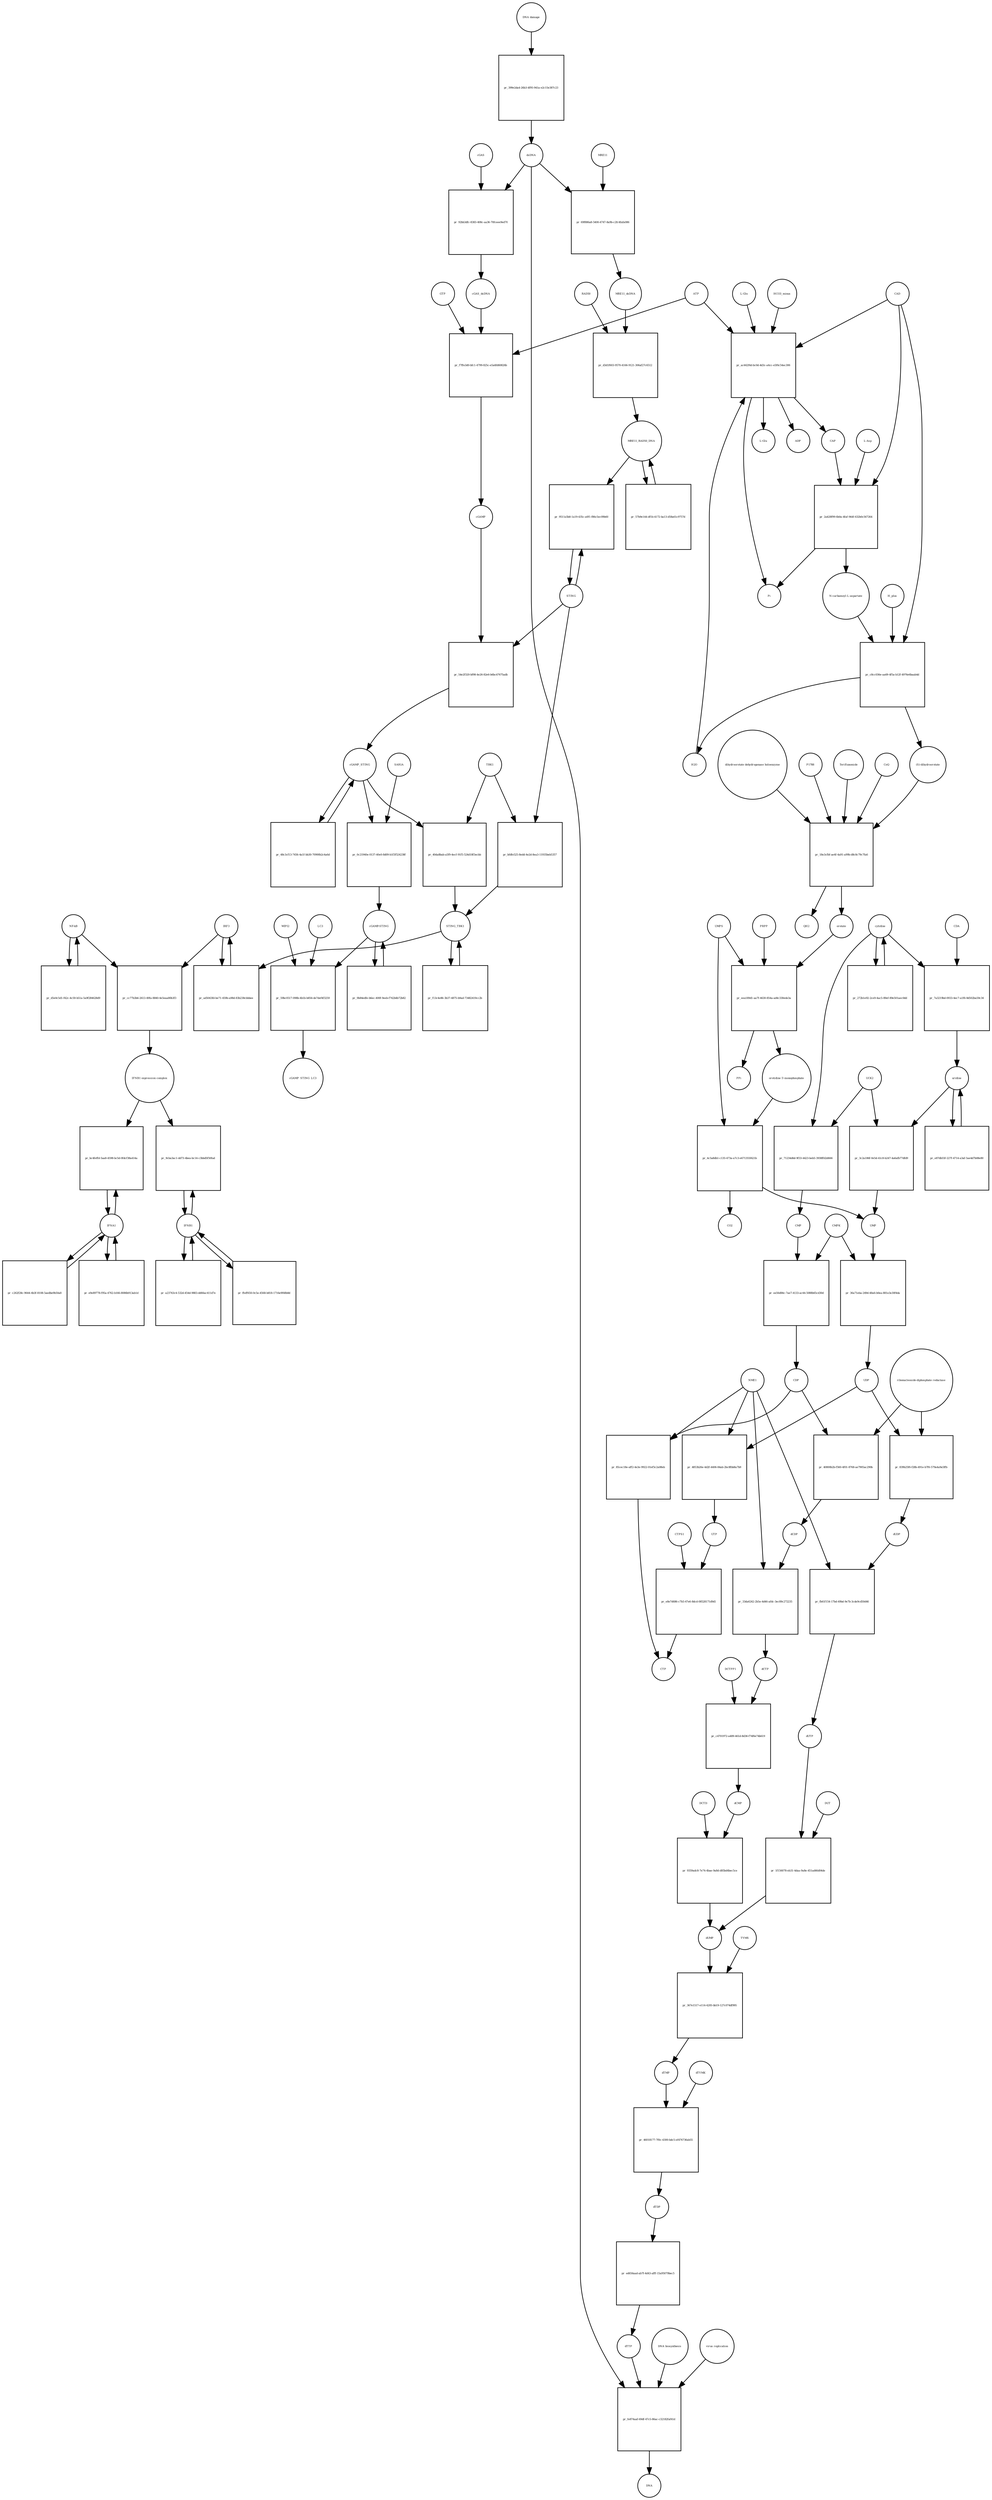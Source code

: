 strict digraph  {
"NF-kB" [annotation="urn_miriam_obo.go_GO%3A0071159", bipartite=0, cls=complex, fontsize=4, label="NF-kB", shape=circle];
"pr_cc77b3b6-2613-49fa-8840-4e5eaa80b3f3" [annotation="", bipartite=1, cls=process, fontsize=4, label="pr_cc77b3b6-2613-49fa-8840-4e5eaa80b3f3", shape=square];
"IFNB1 expression complex" [annotation="", bipartite=0, cls=complex, fontsize=4, label="IFNB1 expression complex", shape=circle];
IRF3 [annotation="urn_miriam_hgnc_6118|urn_miriam_uniprot_Q14653|urn_miriam_ensembl_ENSG00000126456|urn_miriam_refseq_NM_001571|urn_miriam_hgnc.symbol_IRF3|urn_miriam_ncbigene_3661", bipartite=0, cls="macromolecule multimer", fontsize=4, label=IRF3, shape=circle];
dCDP [annotation="urn_miriam_obo.chebi_CHEBI%3A28846", bipartite=0, cls="simple chemical", fontsize=4, label=dCDP, shape=circle];
"pr_33da6242-2b5e-4d46-afdc-3ec89c272235" [annotation="", bipartite=1, cls=process, fontsize=4, label="pr_33da6242-2b5e-4d46-afdc-3ec89c272235", shape=square];
dCTP [annotation="urn_miriam_obo.chebi_CHEBI%3A16311", bipartite=0, cls="simple chemical", fontsize=4, label=dCTP, shape=circle];
NME1 [annotation="urn_miriam_uniprot_P15531|urn_miriam_hgnc_7849", bipartite=0, cls=macromolecule, fontsize=4, label=NME1, shape=circle];
uridine [annotation="urn_miriam_obo.chebi_CHEBI%3A16704", bipartite=0, cls="simple chemical", fontsize=4, label=uridine, shape=circle];
"pr_3c2a186f-0e5d-41c8-b247-4a6afb77dfd9" [annotation="", bipartite=1, cls=process, fontsize=4, label="pr_3c2a186f-0e5d-41c8-b247-4a6afb77dfd9", shape=square];
UMP [annotation="urn_miriam_obo.chebi_CHEBI%3A57865", bipartite=0, cls="simple chemical", fontsize=4, label=UMP, shape=circle];
UCK2 [annotation="urn_miriam_uniprot_Q9HA47|urn_miriam_hgnc_HGNC%3A12562", bipartite=0, cls=macromolecule, fontsize=4, label=UCK2, shape=circle];
"orotidine 5'-monophosphate" [annotation="urn_miriam_obo.chebi_CHEBI%3A15842", bipartite=0, cls="simple chemical", fontsize=4, label="orotidine 5'-monophosphate", shape=circle];
"pr_4c5a8db1-c135-473a-a7c3-e671355f421b" [annotation="", bipartite=1, cls=process, fontsize=4, label="pr_4c5a8db1-c135-473a-a7c3-e671355f421b", shape=square];
UMPS [annotation="urn_miriam_ncbigene_7372|urn_miriam_refseq_NM_000373|urn_miriam_hgnc.symbol_UMPS|urn_miriam_hgnc_12563|urn_miriam_ensembl_ENSG00000114491|urn_miriam_uniprot_P11172", bipartite=0, cls="macromolecule multimer", fontsize=4, label=UMPS, shape=circle];
CO2 [annotation="urn_miriam_obo.chebi_CHEBI%3A16526", bipartite=0, cls="simple chemical", fontsize=4, label=CO2, shape=circle];
UTP [annotation="urn_miriam_obo.chebi_CHEBI%3A15713", bipartite=0, cls="simple chemical", fontsize=4, label=UTP, shape=circle];
"pr_e8e7d686-c7b5-47e6-8dcd-08528171d9d1" [annotation="", bipartite=1, cls=process, fontsize=4, label="pr_e8e7d686-c7b5-47e6-8dcd-08528171d9d1", shape=square];
CTP [annotation="urn_miriam_obo.chebi_CHEBI%3A17677", bipartite=0, cls="simple chemical", fontsize=4, label=CTP, shape=circle];
CTPS1 [annotation="urn_miriam_hgnc_HGNC%3A2519|urn_miriam_uniprot_P17812", bipartite=0, cls=macromolecule, fontsize=4, label=CTPS1, shape=circle];
UDP [annotation="urn_miriam_obo.chebi_CHEBI%3A17659", bipartite=0, cls="simple chemical", fontsize=4, label=UDP, shape=circle];
"pr_839b25f6-f28b-491e-b7f6-579a4a9a5ffb" [annotation="", bipartite=1, cls=process, fontsize=4, label="pr_839b25f6-f28b-491e-b7f6-579a4a9a5ffb", shape=square];
dUDP [annotation="urn_miriam_obo.chebi_CHEBI%3A28850", bipartite=0, cls="simple chemical", fontsize=4, label=dUDP, shape=circle];
"ribonucleoside-diphosphate reductase" [annotation="urn_miriam_brenda_1.17.4.1|urn_miriam_obo.go_GO%3A0005971", bipartite=0, cls=complex, fontsize=4, label="ribonucleoside-diphosphate reductase", shape=circle];
IFNB1 [annotation="urn_miriam_ensembl_ENSG00000171855|urn_miriam_hgnc.symbol_IFNB1|urn_miriam_hgnc_5434|urn_miriam_uniprot_P01574|urn_miriam_refseq_NM_002176|urn_miriam_ncbigene_3456", bipartite=0, cls=macromolecule, fontsize=4, label=IFNB1, shape=circle];
"pr_9cba3ac1-dd73-4bea-bc14-c3bbd5f50fad" [annotation="", bipartite=1, cls=process, fontsize=4, label="pr_9cba3ac1-dd73-4bea-bc14-c3bbd5f50fad", shape=square];
"pr_36a71eba-249d-48a6-b0ea-881e3e30f4da" [annotation="", bipartite=1, cls=process, fontsize=4, label="pr_36a71eba-249d-48a6-b0ea-881e3e30f4da", shape=square];
CMPK [annotation="urn_miriam_uniprot_P30085|urn_miriam_hgnc_HGNC%3A18170", bipartite=0, cls=macromolecule, fontsize=4, label=CMPK, shape=circle];
"cGAMP-STING" [annotation="", bipartite=0, cls=complex, fontsize=4, label="cGAMP-STING", shape=circle];
"pr_9b84edfe-b6ec-400f-9eeb-f742b4b72b82" [annotation="", bipartite=1, cls=process, fontsize=4, label="pr_9b84edfe-b6ec-400f-9eeb-f742b4b72b82", shape=square];
IFNA1 [annotation="urn_miriam_hgnc.symbol_IFNA1|urn_miriam_ncbigene_3439|urn_miriam_refseq_NM_024013|urn_miriam_uniprot_P01562|urn_miriam_hgnc_5417|urn_miriam_ensembl_ENSG00000197919", bipartite=0, cls=macromolecule, fontsize=4, label=IFNA1, shape=circle];
"pr_bc4feffd-5aa8-4598-bc5d-0fdcf38a414a" [annotation="", bipartite=1, cls=process, fontsize=4, label="pr_bc4feffd-5aa8-4598-bc5d-0fdcf38a414a", shape=square];
"pr_e87db55f-227f-4714-a3af-5ae4d7b08e80" [annotation="", bipartite=1, cls=process, fontsize=4, label="pr_e87db55f-227f-4714-a3af-5ae4d7b08e80", shape=square];
CDP [annotation="urn_miriam_obo.chebi_CHEBI%3A17239", bipartite=0, cls="simple chemical", fontsize=4, label=CDP, shape=circle];
"pr_40800b2b-f560-4f01-8768-ae7905ac290b" [annotation="", bipartite=1, cls=process, fontsize=4, label="pr_40800b2b-f560-4f01-8768-ae7905ac290b", shape=square];
"pr_85cec18e-aff2-4e3e-9922-01ef5c2a08eb" [annotation="", bipartite=1, cls=process, fontsize=4, label="pr_85cec18e-aff2-4e3e-9922-01ef5c2a08eb", shape=square];
dTDP [annotation="urn_miriam_obo.chebi_CHEBI%3A18075", bipartite=0, cls="simple chemical", fontsize=4, label=dTDP, shape=circle];
"pr_ed656aad-ab7f-4d43-afff-15a95079bec5" [annotation="", bipartite=1, cls=process, fontsize=4, label="pr_ed656aad-ab7f-4d43-afff-15a95079bec5", shape=square];
dTTP [annotation="urn_miriam_obo.chebi_CHEBI%3A18077", bipartite=0, cls="simple chemical", fontsize=4, label=dTTP, shape=circle];
CMP [annotation="urn_miriam_obo.chebi_CHEBI%3A17361", bipartite=0, cls="simple chemical", fontsize=4, label=CMP, shape=circle];
"pr_ee56d84c-7ae7-4133-ac44-5088b65cd30d" [annotation="", bipartite=1, cls=process, fontsize=4, label="pr_ee56d84c-7ae7-4133-ac44-5088b65cd30d", shape=square];
dUMP [annotation="urn_miriam_obo.chebi_CHEBI%3A17622", bipartite=0, cls="simple chemical", fontsize=4, label=dUMP, shape=circle];
"pr_367e1517-e114-4205-bb19-127c074df995" [annotation="", bipartite=1, cls=process, fontsize=4, label="pr_367e1517-e114-4205-bb19-127c074df995", shape=square];
dTMP [annotation="urn_miriam_obo.chebi_CHEBI%3A17013", bipartite=0, cls="simple chemical", fontsize=4, label=dTMP, shape=circle];
TYMS [annotation="urn_miriam_uniprot_P04818|urn_miriam_hgnc_HGNC%3A12441", bipartite=0, cls=macromolecule, fontsize=4, label=TYMS, shape=circle];
dsDNA [annotation="urn_miriam_obo.chebi_CHEBI%3A75909", bipartite=0, cls="simple chemical", fontsize=4, label=dsDNA, shape=circle];
"pr_fe874aaf-69df-47c5-86ac-c32182faf41d" [annotation="", bipartite=1, cls=process, fontsize=4, label="pr_fe874aaf-69df-47c5-86ac-c32182faf41d", shape=square];
DNA [annotation="", bipartite=0, cls="nucleic acid feature", fontsize=4, label=DNA, shape=circle];
"DNA biosynthesis" [annotation="urn_miriam_obo.go_GO%3A0071897", bipartite=0, cls=phenotype, fontsize=4, label="DNA biosynthesis", shape=circle];
"virus replication" [annotation="urn_miriam_obo.go_GO%3A0019079", bipartite=0, cls=phenotype, fontsize=4, label="virus replication", shape=circle];
MRE11_RAD50_DNA [annotation="", bipartite=0, cls=complex, fontsize=4, label=MRE11_RAD50_DNA, shape=circle];
"pr_57b9e144-df1b-4172-ba13-d58a61c9757d" [annotation="", bipartite=1, cls=process, fontsize=4, label="pr_57b9e144-df1b-4172-ba13-d58a61c9757d", shape=square];
"pr_c4701972-a489-461d-8d36-f74f6e74b619" [annotation="", bipartite=1, cls=process, fontsize=4, label="pr_c4701972-a489-461d-8d36-f74f6e74b619", shape=square];
dCMP [annotation="urn_miriam_obo.chebi_CHEBI%3A15918", bipartite=0, cls="simple chemical", fontsize=4, label=dCMP, shape=circle];
DCTPP1 [annotation="urn_miriam_uniprot_Q9H773|urn_miriam_hgnc_HGNC%3A28777", bipartite=0, cls=macromolecule, fontsize=4, label=DCTPP1, shape=circle];
"pr_ffeff650-0c5e-4568-b818-1716e9f48b8d" [annotation="", bipartite=1, cls=process, fontsize=4, label="pr_ffeff650-0c5e-4568-b818-1716e9f48b8d", shape=square];
"pr_a23743c4-532d-454d-9883-dd66ac411d7e" [annotation="", bipartite=1, cls=process, fontsize=4, label="pr_a23743c4-532d-454d-9883-dd66ac411d7e", shape=square];
ATP [annotation="urn_miriam_obo.chebi_CHEBI%3A15422", bipartite=0, cls="simple chemical", fontsize=4, label=ATP, shape=circle];
"pr_f7ffe3d0-bfc1-4799-825c-e5a6fd60826b" [annotation="", bipartite=1, cls=process, fontsize=4, label="pr_f7ffe3d0-bfc1-4799-825c-e5a6fd60826b", shape=square];
GTP [annotation="urn_miriam_obo.chebi_CHEBI%3A15996", bipartite=0, cls="simple chemical", fontsize=4, label=GTP, shape=circle];
cGAMP [annotation="urn_miriam_obo.chebi_CHEBI%3A75947", bipartite=0, cls="simple chemical", fontsize=4, label=cGAMP, shape=circle];
cGAS_dsDNA [annotation=urn_miriam_pubmed_28363908, bipartite=0, cls=complex, fontsize=4, label=cGAS_dsDNA, shape=circle];
cytidine [annotation="urn_miriam_obo.chebi_CHEBI%3A17562", bipartite=0, cls="simple chemical", fontsize=4, label=cytidine, shape=circle];
"pr_71234d6d-9f33-4423-beb5-3938ffd2d666" [annotation="", bipartite=1, cls=process, fontsize=4, label="pr_71234d6d-9f33-4423-beb5-3938ffd2d666", shape=square];
"pr_54e2f320-bf98-4e26-82e6-b6bc47675adb" [annotation="", bipartite=1, cls=process, fontsize=4, label="pr_54e2f320-bf98-4e26-82e6-b6bc47675adb", shape=square];
STING [annotation=urn_miriam_uniprot_Q86WV6, bipartite=0, cls="macromolecule multimer", fontsize=4, label=STING, shape=circle];
cGAMP_STING [annotation="urn_miriam_obo.go_GO%3A1990231", bipartite=0, cls=complex, fontsize=4, label=cGAMP_STING, shape=circle];
"L-Gln" [annotation="urn_miriam_obo.chebi_CHEBI%3A18050", bipartite=0, cls="simple chemical", fontsize=4, label="L-Gln", shape=circle];
"pr_ac442f4d-bc0d-4d3c-a4cc-e5f6c54ec306" [annotation="", bipartite=1, cls=process, fontsize=4, label="pr_ac442f4d-bc0d-4d3c-a4cc-e5f6c54ec306", shape=square];
CAP [annotation="urn_miriam_obo.chebi_CHEBI%3A17672", bipartite=0, cls="simple chemical", fontsize=4, label=CAP, shape=circle];
CAD [annotation="urn_miriam_refseq_NM_001306079|urn_miriam_hgnc_1424|urn_miriam_hgnc.symbol_CAD|urn_miriam_uniprot_P27708|urn_miriam_ncbigene_790|urn_miriam_ensembl_ENSG00000084774", bipartite=0, cls=macromolecule, fontsize=4, label=CAD, shape=circle];
HCO3_minus [annotation="urn_miriam_obo.chebi_CHEBI%3A17544", bipartite=0, cls="simple chemical", fontsize=4, label=HCO3_minus, shape=circle];
H2O [annotation="urn_miriam_obo.chebi_CHEBI%3A15377", bipartite=0, cls="simple chemical", fontsize=4, label=H2O, shape=circle];
"L-Glu" [annotation="urn_miriam_obo.chebi_CHEBI%3A16015", bipartite=0, cls="simple chemical", fontsize=4, label="L-Glu", shape=circle];
ADP [annotation="urn_miriam_obo.chebi_CHEBI%3A16761", bipartite=0, cls="simple chemical", fontsize=4, label=ADP, shape=circle];
Pi [annotation="urn_miriam_obo.chebi_CHEBI%3A18367", bipartite=0, cls="simple chemical", fontsize=4, label=Pi, shape=circle];
"pr_4853b26e-4d2f-4406-84ab-2bc8fbb8a7b9" [annotation="", bipartite=1, cls=process, fontsize=4, label="pr_4853b26e-4d2f-4406-84ab-2bc8fbb8a7b9", shape=square];
"N-carbamoyl-L-aspartate" [annotation="urn_miriam_obo.chebi_CHEBI%3A32814", bipartite=0, cls="simple chemical", fontsize=4, label="N-carbamoyl-L-aspartate", shape=circle];
"pr_c8cc036e-aa69-4f5a-b12f-4976e6baab4d" [annotation="", bipartite=1, cls=process, fontsize=4, label="pr_c8cc036e-aa69-4f5a-b12f-4976e6baab4d", shape=square];
"(S)-dihydroorotate" [annotation="urn_miriam_obo.chebi_CHEBI%3A30864", bipartite=0, cls="simple chemical", fontsize=4, label="(S)-dihydroorotate", shape=circle];
H_plus [annotation="urn_miriam_obo.chebi_CHEBI%3A15378", bipartite=0, cls="simple chemical", fontsize=4, label=H_plus, shape=circle];
"pr_d5e0c5d1-f42c-4c59-b51a-5a9f284628d9" [annotation="", bipartite=1, cls=process, fontsize=4, label="pr_d5e0c5d1-f42c-4c59-b51a-5a9f284628d9", shape=square];
"pr_e9e89778-f95a-4762-b166-8086b913ab1d" [annotation="", bipartite=1, cls=process, fontsize=4, label="pr_e9e89778-f95a-4762-b166-8086b913ab1d", shape=square];
TBK1 [annotation="urn_miriam_hgnc.symbol_TBK1|urn_miriam_ensembl_ENSG00000183735|urn_miriam_uniprot_Q9UHD2|urn_miriam_refseq_NM_013254|urn_miriam_hgnc_11584|urn_miriam_ncbigene_29110", bipartite=0, cls=macromolecule, fontsize=4, label=TBK1, shape=circle];
"pr_40da8bab-a5f9-4ecf-91f5-524d18f3ecbb" [annotation="", bipartite=1, cls=process, fontsize=4, label="pr_40da8bab-a5f9-4ecf-91f5-524d18f3ecbb", shape=square];
STING_TBK1 [annotation=urn_miriam_pubmed_30842653, bipartite=0, cls=complex, fontsize=4, label=STING_TBK1, shape=circle];
"pr_9511a5b8-1a19-435c-a0f1-f86c5ec09b60" [annotation="", bipartite=1, cls=process, fontsize=4, label="pr_9511a5b8-1a19-435c-a0f1-f86c5ec09b60", shape=square];
"pr_c262f28c-9644-4b3f-8108-5aedbe9b50a8" [annotation="", bipartite=1, cls=process, fontsize=4, label="pr_c262f28c-9644-4b3f-8108-5aedbe9b50a8", shape=square];
"pr_92bb3dfc-8383-408c-aa36-70fceee9ed70" [annotation="", bipartite=1, cls=process, fontsize=4, label="pr_92bb3dfc-8383-408c-aa36-70fceee9ed70", shape=square];
cGAS [annotation="urn_miriam_ensembl_ENSG00000164430|urn_miriam_hgnc_21367|urn_miriam_ncbigene_115004|urn_miriam_uniprot_Q8N884|urn_miriam_hgnc.symbol_CGAS|urn_miriam_refseq_NM_138441", bipartite=0, cls=macromolecule, fontsize=4, label=cGAS, shape=circle];
"pr_f13c4e86-3b37-4875-b9ad-73482419cc2b" [annotation="", bipartite=1, cls=process, fontsize=4, label="pr_f13c4e86-3b37-4875-b9ad-73482419cc2b", shape=square];
orotate [annotation="urn_miriam_obo.chebi_CHEBI%3A30839", bipartite=0, cls="simple chemical", fontsize=4, label=orotate, shape=circle];
"pr_eea189d1-aa7f-4630-854a-ad4c330ede3a" [annotation="", bipartite=1, cls=process, fontsize=4, label="pr_eea189d1-aa7f-4630-854a-ad4c330ede3a", shape=square];
PRPP [annotation="urn_miriam_obo.chebi_CHEBI%3A17111", bipartite=0, cls="simple chemical", fontsize=4, label=PRPP, shape=circle];
PPi [annotation="urn_miriam_obo.chebi_CHEBI%3A18361", bipartite=0, cls="simple chemical", fontsize=4, label=PPi, shape=circle];
"pr_272b1e92-2ce9-4ac5-89ef-89e501aec0dd" [annotation="", bipartite=1, cls=process, fontsize=4, label="pr_272b1e92-2ce9-4ac5-89ef-89e501aec0dd", shape=square];
"pr_ad5043fd-be71-459b-a98d-83b238cbbbee" [annotation="", bipartite=1, cls=process, fontsize=4, label="pr_ad5043fd-be71-459b-a98d-83b238cbbbee", shape=square];
"pr_48c3cf13-7456-4a1f-bb30-70900b2c4a6d" [annotation="", bipartite=1, cls=process, fontsize=4, label="pr_48c3cf13-7456-4a1f-bb30-70900b2c4a6d", shape=square];
RAD50 [annotation="urn_miriam_ncbigene_10111|urn_miriam_refseq_NM_005732|urn_miriam_uniprot_Q92878|urn_miriam_hgnc.symbol_RAD50|urn_miriam_ensembl_ENSG00000113522|urn_miriam_hgnc_9816", bipartite=0, cls="macromolecule multimer", fontsize=4, label=RAD50, shape=circle];
"pr_d3d1f603-9570-4166-9121-306af27c6512" [annotation="", bipartite=1, cls=process, fontsize=4, label="pr_d3d1f603-9570-4166-9121-306af27c6512", shape=square];
MRE11_dsDNA [annotation="urn_miriam_obo.go_GO%3A0003690", bipartite=0, cls=complex, fontsize=4, label=MRE11_dsDNA, shape=circle];
"pr_18e3cfbf-ae4f-4a91-a99b-d8c8c79c7fa6" [annotation="", bipartite=1, cls=process, fontsize=4, label="pr_18e3cfbf-ae4f-4a91-a99b-d8c8c79c7fa6", shape=square];
"dihydroorotate dehydrogenase holoenzyme" [annotation="urn_miriam_ncbigene_1723|urn_miriam_hgnc_HGNC%3A2867|urn_miriam_hgnc.symbol_DHODH", bipartite=0, cls="simple chemical", fontsize=4, label="dihydroorotate dehydrogenase holoenzyme", shape=circle];
P1788 [annotation=urn_miriam_pubmed_31740051, bipartite=0, cls="simple chemical", fontsize=4, label=P1788, shape=circle];
Teriflunomide [annotation=urn_miriam_drugbank_DB08880, bipartite=0, cls="simple chemical", fontsize=4, label=Teriflunomide, shape=circle];
CoQ [annotation="urn_miriam_obo.chebi_CHEBI%3A16389", bipartite=0, cls="simple chemical", fontsize=4, label=CoQ, shape=circle];
QH2 [annotation="urn_miriam_obo.chebi_CHEBI%3A17976", bipartite=0, cls="simple chemical", fontsize=4, label=QH2, shape=circle];
"pr_fb61f154-17bd-49bd-9e7b-3cde9cd50d46" [annotation="", bipartite=1, cls=process, fontsize=4, label="pr_fb61f154-17bd-49bd-9e7b-3cde9cd50d46", shape=square];
dUTP [annotation="urn_miriam_obo.chebi_CHEBI%3A17625", bipartite=0, cls="simple chemical", fontsize=4, label=dUTP, shape=circle];
"pr_7a3219bd-0933-4ec7-a1f6-8d502ba59c34" [annotation="", bipartite=1, cls=process, fontsize=4, label="pr_7a3219bd-0933-4ec7-a1f6-8d502ba59c34", shape=square];
CDA [annotation="urn_miriam_uniprot_P32320|urn_miriam_ncbigene_978|urn_miriam_refseq_NM_001785|urn_miriam_ensembl_ENSG00000158825|urn_miriam_hgnc.symbol_CDA|urn_miriam_hgnc_1712", bipartite=0, cls=macromolecule, fontsize=4, label=CDA, shape=circle];
"pr_1f156078-eb31-4daa-9a8e-451ad46d04de" [annotation="", bipartite=1, cls=process, fontsize=4, label="pr_1f156078-eb31-4daa-9a8e-451ad46d04de", shape=square];
DUT [annotation="urn_miriam_hgnc_HGNC%3A3078|urn_miriam_uniprot_P33316", bipartite=0, cls=macromolecule, fontsize=4, label=DUT, shape=circle];
"pr_59bc0517-098b-4b1b-b856-de7def4f3259" [annotation="", bipartite=1, cls=process, fontsize=4, label="pr_59bc0517-098b-4b1b-b856-de7def4f3259", shape=square];
LC3 [annotation="", bipartite=0, cls=macromolecule, fontsize=4, label=LC3, shape=circle];
cGAMP_STING_LC3 [annotation="", bipartite=0, cls=complex, fontsize=4, label=cGAMP_STING_LC3, shape=circle];
WIPI2 [annotation="urn_miriam_refseq_NM_015610|urn_miriam_hgnc_32225|urn_miriam_hgnc.symbol_WIPI2|urn_miriam_ensembl_ENSG00000157954|urn_miriam_ncbigene_26100|urn_miriam_uniprot_Q9Y4P8", bipartite=0, cls=macromolecule, fontsize=4, label=WIPI2, shape=circle];
"pr_2a428f99-6b0a-4faf-944f-632b0c567264" [annotation="", bipartite=1, cls=process, fontsize=4, label="pr_2a428f99-6b0a-4faf-944f-632b0c567264", shape=square];
"L-Asp" [annotation="urn_miriam_obo.chebi_CHEBI%3A29991", bipartite=0, cls="simple chemical", fontsize=4, label="L-Asp", shape=circle];
"pr_69f886a8-5400-4747-8a9b-c2fc4fafa086" [annotation="", bipartite=1, cls=process, fontsize=4, label="pr_69f886a8-5400-4747-8a9b-c2fc4fafa086", shape=square];
MRE11 [annotation="urn_miriam_hgnc.symbol_MRE11|urn_miriam_ncbigene_4361|urn_miriam_uniprot_P49959|urn_miriam_ensembl_ENSG00000020922|urn_miriam_refseq_NM_005591|urn_miriam_hgnc_7230", bipartite=0, cls="macromolecule multimer", fontsize=4, label=MRE11, shape=circle];
"pr_46018177-7f0c-4300-bdc5-ef476736ab55" [annotation="", bipartite=1, cls=process, fontsize=4, label="pr_46018177-7f0c-4300-bdc5-ef476736ab55", shape=square];
dTYMK [annotation="urn_miriam_uniprot_P23919|urn_miriam_hgnc_HGNC%3A3061", bipartite=0, cls=macromolecule, fontsize=4, label=dTYMK, shape=circle];
"pr_0c21940e-0137-40e0-8d09-b1f3f524238f" [annotation="", bipartite=1, cls=process, fontsize=4, label="pr_0c21940e-0137-40e0-8d09-b1f3f524238f", shape=square];
SAR1A [annotation="urn_miriam_uniprot_Q9NR31|urn_miriam_ensembl_ENSG00000079332|urn_miriam_hgnc_10534|urn_miriam_hgnc.symbol_SAR1A|urn_miriam_refseq_NM_001142648|urn_miriam_ncbigene_56681", bipartite=0, cls=macromolecule, fontsize=4, label=SAR1A, shape=circle];
"pr_bfdfe525-8edd-4e2d-8ea3-11935beb5357" [annotation="", bipartite=1, cls=process, fontsize=4, label="pr_bfdfe525-8edd-4e2d-8ea3-11935beb5357", shape=square];
"pr_399e2da4-26b3-4f95-941a-e2c15e387c23" [annotation="", bipartite=1, cls=process, fontsize=4, label="pr_399e2da4-26b3-4f95-941a-e2c15e387c23", shape=square];
"DNA damage" [annotation="", bipartite=0, cls=phenotype, fontsize=4, label="DNA damage", shape=circle];
"pr_9359adc8-7e74-4bae-9a8d-d85bd4bec5ce" [annotation="", bipartite=1, cls=process, fontsize=4, label="pr_9359adc8-7e74-4bae-9a8d-d85bd4bec5ce", shape=square];
DCTD [annotation="urn_miriam_uniprot_P32321|urn_miriam_hgnc_HGNC%3A2710", bipartite=0, cls=macromolecule, fontsize=4, label=DCTD, shape=circle];
"NF-kB" -> "pr_cc77b3b6-2613-49fa-8840-4e5eaa80b3f3"  [annotation="", interaction_type=consumption];
"NF-kB" -> "pr_d5e0c5d1-f42c-4c59-b51a-5a9f284628d9"  [annotation="", interaction_type=consumption];
"pr_cc77b3b6-2613-49fa-8840-4e5eaa80b3f3" -> "IFNB1 expression complex"  [annotation="", interaction_type=production];
"IFNB1 expression complex" -> "pr_9cba3ac1-dd73-4bea-bc14-c3bbd5f50fad"  [annotation=urn_miriam_pubmed_20610653, interaction_type=stimulation];
"IFNB1 expression complex" -> "pr_bc4feffd-5aa8-4598-bc5d-0fdcf38a414a"  [annotation=urn_miriam_pubmed_16979567, interaction_type=stimulation];
IRF3 -> "pr_cc77b3b6-2613-49fa-8840-4e5eaa80b3f3"  [annotation="", interaction_type=consumption];
IRF3 -> "pr_ad5043fd-be71-459b-a98d-83b238cbbbee"  [annotation="", interaction_type=consumption];
dCDP -> "pr_33da6242-2b5e-4d46-afdc-3ec89c272235"  [annotation="", interaction_type=consumption];
"pr_33da6242-2b5e-4d46-afdc-3ec89c272235" -> dCTP  [annotation="", interaction_type=production];
dCTP -> "pr_c4701972-a489-461d-8d36-f74f6e74b619"  [annotation="", interaction_type=consumption];
NME1 -> "pr_33da6242-2b5e-4d46-afdc-3ec89c272235"  [annotation=urn_miriam_pubmed_17827303, interaction_type=catalysis];
NME1 -> "pr_85cec18e-aff2-4e3e-9922-01ef5c2a08eb"  [annotation=urn_miriam_pubmed_28458037, interaction_type=catalysis];
NME1 -> "pr_4853b26e-4d2f-4406-84ab-2bc8fbb8a7b9"  [annotation=urn_miriam_pubmed_28458037, interaction_type=catalysis];
NME1 -> "pr_fb61f154-17bd-49bd-9e7b-3cde9cd50d46"  [annotation=urn_miriam_pubmed_17827303, interaction_type=catalysis];
uridine -> "pr_3c2a186f-0e5d-41c8-b247-4a6afb77dfd9"  [annotation="", interaction_type=consumption];
uridine -> "pr_e87db55f-227f-4714-a3af-5ae4d7b08e80"  [annotation="", interaction_type=consumption];
"pr_3c2a186f-0e5d-41c8-b247-4a6afb77dfd9" -> UMP  [annotation="", interaction_type=production];
UMP -> "pr_36a71eba-249d-48a6-b0ea-881e3e30f4da"  [annotation="", interaction_type=consumption];
UCK2 -> "pr_3c2a186f-0e5d-41c8-b247-4a6afb77dfd9"  [annotation=urn_miriam_pubmed_15130468, interaction_type=catalysis];
UCK2 -> "pr_71234d6d-9f33-4423-beb5-3938ffd2d666"  [annotation=urn_miriam_pubmed_15130468, interaction_type=catalysis];
"orotidine 5'-monophosphate" -> "pr_4c5a8db1-c135-473a-a7c3-e671355f421b"  [annotation="", interaction_type=consumption];
"pr_4c5a8db1-c135-473a-a7c3-e671355f421b" -> UMP  [annotation="", interaction_type=production];
"pr_4c5a8db1-c135-473a-a7c3-e671355f421b" -> CO2  [annotation="", interaction_type=production];
UMPS -> "pr_4c5a8db1-c135-473a-a7c3-e671355f421b"  [annotation=urn_miriam_reactome_REACT_1698, interaction_type=catalysis];
UMPS -> "pr_eea189d1-aa7f-4630-854a-ad4c330ede3a"  [annotation=urn_miriam_reactome_REACT_1698, interaction_type=catalysis];
UTP -> "pr_e8e7d686-c7b5-47e6-8dcd-08528171d9d1"  [annotation="", interaction_type=consumption];
"pr_e8e7d686-c7b5-47e6-8dcd-08528171d9d1" -> CTP  [annotation="", interaction_type=production];
CTPS1 -> "pr_e8e7d686-c7b5-47e6-8dcd-08528171d9d1"  [annotation=urn_miriam_pubmed_5411547, interaction_type=catalysis];
UDP -> "pr_839b25f6-f28b-491e-b7f6-579a4a9a5ffb"  [annotation="", interaction_type=consumption];
UDP -> "pr_4853b26e-4d2f-4406-84ab-2bc8fbb8a7b9"  [annotation="", interaction_type=consumption];
"pr_839b25f6-f28b-491e-b7f6-579a4a9a5ffb" -> dUDP  [annotation="", interaction_type=production];
dUDP -> "pr_fb61f154-17bd-49bd-9e7b-3cde9cd50d46"  [annotation="", interaction_type=consumption];
"ribonucleoside-diphosphate reductase" -> "pr_839b25f6-f28b-491e-b7f6-579a4a9a5ffb"  [annotation=urn_miriam_pubmed_24809024, interaction_type=catalysis];
"ribonucleoside-diphosphate reductase" -> "pr_40800b2b-f560-4f01-8768-ae7905ac290b"  [annotation=urn_miriam_pubmed_24809024, interaction_type=catalysis];
IFNB1 -> "pr_9cba3ac1-dd73-4bea-bc14-c3bbd5f50fad"  [annotation="", interaction_type=consumption];
IFNB1 -> "pr_ffeff650-0c5e-4568-b818-1716e9f48b8d"  [annotation="", interaction_type=consumption];
IFNB1 -> "pr_a23743c4-532d-454d-9883-dd66ac411d7e"  [annotation="", interaction_type=consumption];
"pr_9cba3ac1-dd73-4bea-bc14-c3bbd5f50fad" -> IFNB1  [annotation="", interaction_type=production];
"pr_36a71eba-249d-48a6-b0ea-881e3e30f4da" -> UDP  [annotation="", interaction_type=production];
CMPK -> "pr_36a71eba-249d-48a6-b0ea-881e3e30f4da"  [annotation=urn_miriam_pubmed_10462544, interaction_type=catalysis];
CMPK -> "pr_ee56d84c-7ae7-4133-ac44-5088b65cd30d"  [annotation=urn_miriam_pubmed_10462544, interaction_type=catalysis];
"cGAMP-STING" -> "pr_9b84edfe-b6ec-400f-9eeb-f742b4b72b82"  [annotation="", interaction_type=consumption];
"cGAMP-STING" -> "pr_59bc0517-098b-4b1b-b856-de7def4f3259"  [annotation="", interaction_type=consumption];
"pr_9b84edfe-b6ec-400f-9eeb-f742b4b72b82" -> "cGAMP-STING"  [annotation="", interaction_type=production];
IFNA1 -> "pr_bc4feffd-5aa8-4598-bc5d-0fdcf38a414a"  [annotation="", interaction_type=consumption];
IFNA1 -> "pr_e9e89778-f95a-4762-b166-8086b913ab1d"  [annotation="", interaction_type=consumption];
IFNA1 -> "pr_c262f28c-9644-4b3f-8108-5aedbe9b50a8"  [annotation="", interaction_type=consumption];
"pr_bc4feffd-5aa8-4598-bc5d-0fdcf38a414a" -> IFNA1  [annotation="", interaction_type=production];
"pr_e87db55f-227f-4714-a3af-5ae4d7b08e80" -> uridine  [annotation="", interaction_type=production];
CDP -> "pr_40800b2b-f560-4f01-8768-ae7905ac290b"  [annotation="", interaction_type=consumption];
CDP -> "pr_85cec18e-aff2-4e3e-9922-01ef5c2a08eb"  [annotation="", interaction_type=consumption];
"pr_40800b2b-f560-4f01-8768-ae7905ac290b" -> dCDP  [annotation="", interaction_type=production];
"pr_85cec18e-aff2-4e3e-9922-01ef5c2a08eb" -> CTP  [annotation="", interaction_type=production];
dTDP -> "pr_ed656aad-ab7f-4d43-afff-15a95079bec5"  [annotation="", interaction_type=consumption];
"pr_ed656aad-ab7f-4d43-afff-15a95079bec5" -> dTTP  [annotation="", interaction_type=production];
dTTP -> "pr_fe874aaf-69df-47c5-86ac-c32182faf41d"  [annotation="", interaction_type=consumption];
CMP -> "pr_ee56d84c-7ae7-4133-ac44-5088b65cd30d"  [annotation="", interaction_type=consumption];
"pr_ee56d84c-7ae7-4133-ac44-5088b65cd30d" -> CDP  [annotation="", interaction_type=production];
dUMP -> "pr_367e1517-e114-4205-bb19-127c074df995"  [annotation="", interaction_type=consumption];
"pr_367e1517-e114-4205-bb19-127c074df995" -> dTMP  [annotation="", interaction_type=production];
dTMP -> "pr_46018177-7f0c-4300-bdc5-ef476736ab55"  [annotation="", interaction_type=consumption];
TYMS -> "pr_367e1517-e114-4205-bb19-127c074df995"  [annotation=urn_miriam_pubmed_3099389, interaction_type=catalysis];
dsDNA -> "pr_fe874aaf-69df-47c5-86ac-c32182faf41d"  [annotation="", interaction_type=consumption];
dsDNA -> "pr_92bb3dfc-8383-408c-aa36-70fceee9ed70"  [annotation="", interaction_type=consumption];
dsDNA -> "pr_69f886a8-5400-4747-8a9b-c2fc4fafa086"  [annotation="", interaction_type=consumption];
"pr_fe874aaf-69df-47c5-86ac-c32182faf41d" -> DNA  [annotation="", interaction_type=production];
"DNA biosynthesis" -> "pr_fe874aaf-69df-47c5-86ac-c32182faf41d"  [annotation="", interaction_type=catalysis];
"virus replication" -> "pr_fe874aaf-69df-47c5-86ac-c32182faf41d"  [annotation="", interaction_type=inhibition];
MRE11_RAD50_DNA -> "pr_57b9e144-df1b-4172-ba13-d58a61c9757d"  [annotation="", interaction_type=consumption];
MRE11_RAD50_DNA -> "pr_9511a5b8-1a19-435c-a0f1-f86c5ec09b60"  [annotation=urn_miriam_pubmed_23388631, interaction_type=catalysis];
"pr_57b9e144-df1b-4172-ba13-d58a61c9757d" -> MRE11_RAD50_DNA  [annotation="", interaction_type=production];
"pr_c4701972-a489-461d-8d36-f74f6e74b619" -> dCMP  [annotation="", interaction_type=production];
dCMP -> "pr_9359adc8-7e74-4bae-9a8d-d85bd4bec5ce"  [annotation="", interaction_type=consumption];
DCTPP1 -> "pr_c4701972-a489-461d-8d36-f74f6e74b619"  [annotation=urn_miriam_pubmed_13788541, interaction_type=catalysis];
"pr_ffeff650-0c5e-4568-b818-1716e9f48b8d" -> IFNB1  [annotation="", interaction_type=production];
"pr_a23743c4-532d-454d-9883-dd66ac411d7e" -> IFNB1  [annotation="", interaction_type=production];
ATP -> "pr_f7ffe3d0-bfc1-4799-825c-e5a6fd60826b"  [annotation="", interaction_type=consumption];
ATP -> "pr_ac442f4d-bc0d-4d3c-a4cc-e5f6c54ec306"  [annotation="", interaction_type=consumption];
"pr_f7ffe3d0-bfc1-4799-825c-e5a6fd60826b" -> cGAMP  [annotation="", interaction_type=production];
GTP -> "pr_f7ffe3d0-bfc1-4799-825c-e5a6fd60826b"  [annotation="", interaction_type=consumption];
cGAMP -> "pr_54e2f320-bf98-4e26-82e6-b6bc47675adb"  [annotation="", interaction_type=consumption];
cGAS_dsDNA -> "pr_f7ffe3d0-bfc1-4799-825c-e5a6fd60826b"  [annotation=urn_miriam_pubmed_29622565, interaction_type=catalysis];
cytidine -> "pr_71234d6d-9f33-4423-beb5-3938ffd2d666"  [annotation="", interaction_type=consumption];
cytidine -> "pr_272b1e92-2ce9-4ac5-89ef-89e501aec0dd"  [annotation="", interaction_type=consumption];
cytidine -> "pr_7a3219bd-0933-4ec7-a1f6-8d502ba59c34"  [annotation="", interaction_type=consumption];
"pr_71234d6d-9f33-4423-beb5-3938ffd2d666" -> CMP  [annotation="", interaction_type=production];
"pr_54e2f320-bf98-4e26-82e6-b6bc47675adb" -> cGAMP_STING  [annotation="", interaction_type=production];
STING -> "pr_54e2f320-bf98-4e26-82e6-b6bc47675adb"  [annotation="", interaction_type=consumption];
STING -> "pr_9511a5b8-1a19-435c-a0f1-f86c5ec09b60"  [annotation="", interaction_type=consumption];
STING -> "pr_bfdfe525-8edd-4e2d-8ea3-11935beb5357"  [annotation="", interaction_type=consumption];
cGAMP_STING -> "pr_40da8bab-a5f9-4ecf-91f5-524d18f3ecbb"  [annotation="", interaction_type=consumption];
cGAMP_STING -> "pr_48c3cf13-7456-4a1f-bb30-70900b2c4a6d"  [annotation="", interaction_type=consumption];
cGAMP_STING -> "pr_0c21940e-0137-40e0-8d09-b1f3f524238f"  [annotation="", interaction_type=consumption];
"L-Gln" -> "pr_ac442f4d-bc0d-4d3c-a4cc-e5f6c54ec306"  [annotation="", interaction_type=consumption];
"pr_ac442f4d-bc0d-4d3c-a4cc-e5f6c54ec306" -> CAP  [annotation="", interaction_type=production];
"pr_ac442f4d-bc0d-4d3c-a4cc-e5f6c54ec306" -> "L-Glu"  [annotation="", interaction_type=production];
"pr_ac442f4d-bc0d-4d3c-a4cc-e5f6c54ec306" -> ADP  [annotation="", interaction_type=production];
"pr_ac442f4d-bc0d-4d3c-a4cc-e5f6c54ec306" -> Pi  [annotation="", interaction_type=production];
CAP -> "pr_2a428f99-6b0a-4faf-944f-632b0c567264"  [annotation="", interaction_type=consumption];
CAD -> "pr_ac442f4d-bc0d-4d3c-a4cc-e5f6c54ec306"  [annotation=urn_miriam_reactome_REACT_73577, interaction_type=catalysis];
CAD -> "pr_c8cc036e-aa69-4f5a-b12f-4976e6baab4d"  [annotation=urn_miriam_reactome_REACT_1698, interaction_type=catalysis];
CAD -> "pr_2a428f99-6b0a-4faf-944f-632b0c567264"  [annotation=urn_miriam_reactome_REACT_1698, interaction_type=catalysis];
HCO3_minus -> "pr_ac442f4d-bc0d-4d3c-a4cc-e5f6c54ec306"  [annotation="", interaction_type=consumption];
H2O -> "pr_ac442f4d-bc0d-4d3c-a4cc-e5f6c54ec306"  [annotation="", interaction_type=consumption];
"pr_4853b26e-4d2f-4406-84ab-2bc8fbb8a7b9" -> UTP  [annotation="", interaction_type=production];
"N-carbamoyl-L-aspartate" -> "pr_c8cc036e-aa69-4f5a-b12f-4976e6baab4d"  [annotation="", interaction_type=consumption];
"pr_c8cc036e-aa69-4f5a-b12f-4976e6baab4d" -> "(S)-dihydroorotate"  [annotation="", interaction_type=production];
"pr_c8cc036e-aa69-4f5a-b12f-4976e6baab4d" -> H2O  [annotation="", interaction_type=production];
"(S)-dihydroorotate" -> "pr_18e3cfbf-ae4f-4a91-a99b-d8c8c79c7fa6"  [annotation="", interaction_type=consumption];
H_plus -> "pr_c8cc036e-aa69-4f5a-b12f-4976e6baab4d"  [annotation="", interaction_type=consumption];
"pr_d5e0c5d1-f42c-4c59-b51a-5a9f284628d9" -> "NF-kB"  [annotation="", interaction_type=production];
"pr_e9e89778-f95a-4762-b166-8086b913ab1d" -> IFNA1  [annotation="", interaction_type=production];
TBK1 -> "pr_40da8bab-a5f9-4ecf-91f5-524d18f3ecbb"  [annotation="", interaction_type=consumption];
TBK1 -> "pr_bfdfe525-8edd-4e2d-8ea3-11935beb5357"  [annotation="", interaction_type=consumption];
"pr_40da8bab-a5f9-4ecf-91f5-524d18f3ecbb" -> STING_TBK1  [annotation="", interaction_type=production];
STING_TBK1 -> "pr_f13c4e86-3b37-4875-b9ad-73482419cc2b"  [annotation="", interaction_type=consumption];
STING_TBK1 -> "pr_ad5043fd-be71-459b-a98d-83b238cbbbee"  [annotation="urn_miriam_pubmed_22394562|urn_miriam_pubmed_25636800", interaction_type=catalysis];
"pr_9511a5b8-1a19-435c-a0f1-f86c5ec09b60" -> STING  [annotation="", interaction_type=production];
"pr_c262f28c-9644-4b3f-8108-5aedbe9b50a8" -> IFNA1  [annotation="", interaction_type=production];
"pr_92bb3dfc-8383-408c-aa36-70fceee9ed70" -> cGAS_dsDNA  [annotation="", interaction_type=production];
cGAS -> "pr_92bb3dfc-8383-408c-aa36-70fceee9ed70"  [annotation="", interaction_type=consumption];
"pr_f13c4e86-3b37-4875-b9ad-73482419cc2b" -> STING_TBK1  [annotation="", interaction_type=production];
orotate -> "pr_eea189d1-aa7f-4630-854a-ad4c330ede3a"  [annotation="", interaction_type=consumption];
"pr_eea189d1-aa7f-4630-854a-ad4c330ede3a" -> "orotidine 5'-monophosphate"  [annotation="", interaction_type=production];
"pr_eea189d1-aa7f-4630-854a-ad4c330ede3a" -> PPi  [annotation="", interaction_type=production];
PRPP -> "pr_eea189d1-aa7f-4630-854a-ad4c330ede3a"  [annotation="", interaction_type=consumption];
"pr_272b1e92-2ce9-4ac5-89ef-89e501aec0dd" -> cytidine  [annotation="", interaction_type=production];
"pr_ad5043fd-be71-459b-a98d-83b238cbbbee" -> IRF3  [annotation="", interaction_type=production];
"pr_48c3cf13-7456-4a1f-bb30-70900b2c4a6d" -> cGAMP_STING  [annotation="", interaction_type=production];
RAD50 -> "pr_d3d1f603-9570-4166-9121-306af27c6512"  [annotation="", interaction_type=consumption];
"pr_d3d1f603-9570-4166-9121-306af27c6512" -> MRE11_RAD50_DNA  [annotation="", interaction_type=production];
MRE11_dsDNA -> "pr_d3d1f603-9570-4166-9121-306af27c6512"  [annotation="", interaction_type=consumption];
"pr_18e3cfbf-ae4f-4a91-a99b-d8c8c79c7fa6" -> orotate  [annotation="", interaction_type=production];
"pr_18e3cfbf-ae4f-4a91-a99b-d8c8c79c7fa6" -> QH2  [annotation="", interaction_type=production];
"dihydroorotate dehydrogenase holoenzyme" -> "pr_18e3cfbf-ae4f-4a91-a99b-d8c8c79c7fa6"  [annotation="urn_miriam_reactome_REACT_1698|urn_miriam_doi_10.1101%2F2020.03.11.983056", interaction_type=catalysis];
P1788 -> "pr_18e3cfbf-ae4f-4a91-a99b-d8c8c79c7fa6"  [annotation="urn_miriam_reactome_REACT_1698|urn_miriam_doi_10.1101%2F2020.03.11.983056", interaction_type=inhibition];
Teriflunomide -> "pr_18e3cfbf-ae4f-4a91-a99b-d8c8c79c7fa6"  [annotation="urn_miriam_reactome_REACT_1698|urn_miriam_doi_10.1101%2F2020.03.11.983056", interaction_type=inhibition];
CoQ -> "pr_18e3cfbf-ae4f-4a91-a99b-d8c8c79c7fa6"  [annotation="", interaction_type=consumption];
"pr_fb61f154-17bd-49bd-9e7b-3cde9cd50d46" -> dUTP  [annotation="", interaction_type=production];
dUTP -> "pr_1f156078-eb31-4daa-9a8e-451ad46d04de"  [annotation="", interaction_type=consumption];
"pr_7a3219bd-0933-4ec7-a1f6-8d502ba59c34" -> uridine  [annotation="", interaction_type=production];
CDA -> "pr_7a3219bd-0933-4ec7-a1f6-8d502ba59c34"  [annotation="urn_miriam_pubmed_7923172|urn_miriam_pubmed_15689149", interaction_type=catalysis];
"pr_1f156078-eb31-4daa-9a8e-451ad46d04de" -> dUMP  [annotation="", interaction_type=production];
DUT -> "pr_1f156078-eb31-4daa-9a8e-451ad46d04de"  [annotation=urn_miriam_pubmed_18837522, interaction_type=catalysis];
"pr_59bc0517-098b-4b1b-b856-de7def4f3259" -> cGAMP_STING_LC3  [annotation="", interaction_type=production];
LC3 -> "pr_59bc0517-098b-4b1b-b856-de7def4f3259"  [annotation="", interaction_type=consumption];
WIPI2 -> "pr_59bc0517-098b-4b1b-b856-de7def4f3259"  [annotation=urn_miriam_pubmed_30842662, interaction_type=catalysis];
"pr_2a428f99-6b0a-4faf-944f-632b0c567264" -> "N-carbamoyl-L-aspartate"  [annotation="", interaction_type=production];
"pr_2a428f99-6b0a-4faf-944f-632b0c567264" -> Pi  [annotation="", interaction_type=production];
"L-Asp" -> "pr_2a428f99-6b0a-4faf-944f-632b0c567264"  [annotation="", interaction_type=consumption];
"pr_69f886a8-5400-4747-8a9b-c2fc4fafa086" -> MRE11_dsDNA  [annotation="", interaction_type=production];
MRE11 -> "pr_69f886a8-5400-4747-8a9b-c2fc4fafa086"  [annotation="", interaction_type=consumption];
"pr_46018177-7f0c-4300-bdc5-ef476736ab55" -> dTDP  [annotation="", interaction_type=production];
dTYMK -> "pr_46018177-7f0c-4300-bdc5-ef476736ab55"  [annotation=urn_miriam_pubmed_8024690, interaction_type=catalysis];
"pr_0c21940e-0137-40e0-8d09-b1f3f524238f" -> "cGAMP-STING"  [annotation="", interaction_type=production];
SAR1A -> "pr_0c21940e-0137-40e0-8d09-b1f3f524238f"  [annotation="urn_miriam_doi_10.1038%2Fs41586-019-1006-9", interaction_type=catalysis];
"pr_bfdfe525-8edd-4e2d-8ea3-11935beb5357" -> STING_TBK1  [annotation="", interaction_type=production];
"pr_399e2da4-26b3-4f95-941a-e2c15e387c23" -> dsDNA  [annotation="", interaction_type=production];
"DNA damage" -> "pr_399e2da4-26b3-4f95-941a-e2c15e387c23"  [annotation="urn_miriam_doi_10.1016%2Fj.ejmech.2019.111855", interaction_type=stimulation];
"pr_9359adc8-7e74-4bae-9a8d-d85bd4bec5ce" -> dUMP  [annotation="", interaction_type=production];
DCTD -> "pr_9359adc8-7e74-4bae-9a8d-d85bd4bec5ce"  [annotation="urn_miriam_doi_10.1074%2Fjbc.M114.617720", interaction_type=catalysis];
}
